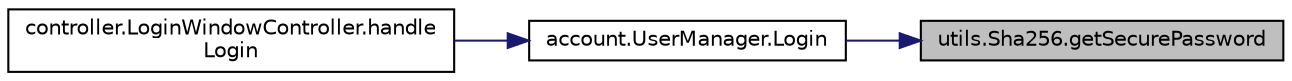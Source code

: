 digraph "utils.Sha256.getSecurePassword"
{
 // LATEX_PDF_SIZE
  edge [fontname="Helvetica",fontsize="10",labelfontname="Helvetica",labelfontsize="10"];
  node [fontname="Helvetica",fontsize="10",shape=record];
  rankdir="RL";
  Node1 [label="utils.Sha256.getSecurePassword",height=0.2,width=0.4,color="black", fillcolor="grey75", style="filled", fontcolor="black",tooltip=" "];
  Node1 -> Node2 [dir="back",color="midnightblue",fontsize="10",style="solid",fontname="Helvetica"];
  Node2 [label="account.UserManager.Login",height=0.2,width=0.4,color="black", fillcolor="white", style="filled",URL="$classaccount_1_1_user_manager.html#a7c893408a571fdb7fb6311c61f5c1412",tooltip=" "];
  Node2 -> Node3 [dir="back",color="midnightblue",fontsize="10",style="solid",fontname="Helvetica"];
  Node3 [label="controller.LoginWindowController.handle\lLogin",height=0.2,width=0.4,color="black", fillcolor="white", style="filled",URL="$classcontroller_1_1_login_window_controller.html#a53c958056d6d0f59d2c63b05d5b4cb25",tooltip=" "];
}
